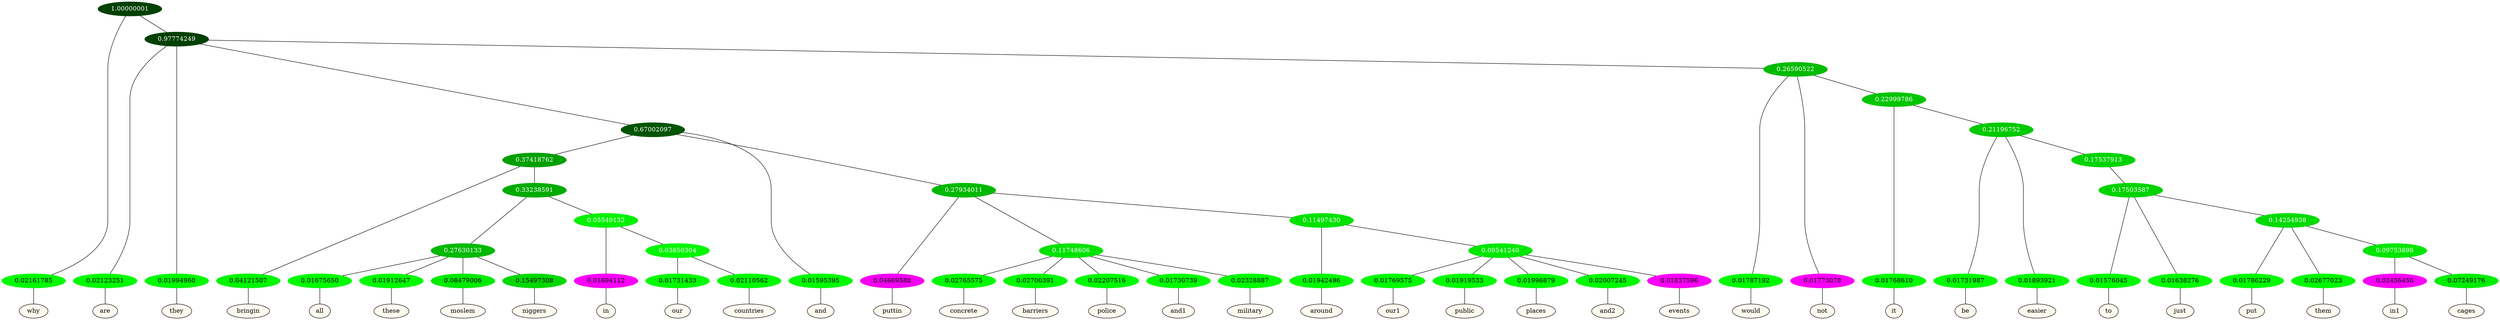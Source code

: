 graph {
	node [format=png height=0.15 nodesep=0.001 ordering=out overlap=prism overlap_scaling=0.01 ranksep=0.001 ratio=0.2 style=filled width=0.15]
	{
		rank=same
		a_w_1 [label=why color=black fillcolor=floralwhite style="filled,solid"]
		a_w_3 [label=are color=black fillcolor=floralwhite style="filled,solid"]
		a_w_4 [label=they color=black fillcolor=floralwhite style="filled,solid"]
		a_w_13 [label=bringin color=black fillcolor=floralwhite style="filled,solid"]
		a_w_32 [label=all color=black fillcolor=floralwhite style="filled,solid"]
		a_w_33 [label=these color=black fillcolor=floralwhite style="filled,solid"]
		a_w_34 [label=moslem color=black fillcolor=floralwhite style="filled,solid"]
		a_w_35 [label=niggers color=black fillcolor=floralwhite style="filled,solid"]
		a_w_36 [label=in color=black fillcolor=floralwhite style="filled,solid"]
		a_w_44 [label=our color=black fillcolor=floralwhite style="filled,solid"]
		a_w_45 [label=countries color=black fillcolor=floralwhite style="filled,solid"]
		a_w_8 [label=and color=black fillcolor=floralwhite style="filled,solid"]
		a_w_15 [label=puttin color=black fillcolor=floralwhite style="filled,solid"]
		a_w_22 [label=concrete color=black fillcolor=floralwhite style="filled,solid"]
		a_w_23 [label=barriers color=black fillcolor=floralwhite style="filled,solid"]
		a_w_24 [label=police color=black fillcolor=floralwhite style="filled,solid"]
		a_w_25 [label=and1 color=black fillcolor=floralwhite style="filled,solid"]
		a_w_26 [label=military color=black fillcolor=floralwhite style="filled,solid"]
		a_w_27 [label=around color=black fillcolor=floralwhite style="filled,solid"]
		a_w_38 [label=our1 color=black fillcolor=floralwhite style="filled,solid"]
		a_w_39 [label=public color=black fillcolor=floralwhite style="filled,solid"]
		a_w_40 [label=places color=black fillcolor=floralwhite style="filled,solid"]
		a_w_41 [label=and2 color=black fillcolor=floralwhite style="filled,solid"]
		a_w_42 [label=events color=black fillcolor=floralwhite style="filled,solid"]
		a_w_10 [label=would color=black fillcolor=floralwhite style="filled,solid"]
		a_w_11 [label=not color=black fillcolor=floralwhite style="filled,solid"]
		a_w_18 [label=it color=black fillcolor=floralwhite style="filled,solid"]
		a_w_29 [label=be color=black fillcolor=floralwhite style="filled,solid"]
		a_w_30 [label=easier color=black fillcolor=floralwhite style="filled,solid"]
		a_w_46 [label=to color=black fillcolor=floralwhite style="filled,solid"]
		a_w_47 [label=just color=black fillcolor=floralwhite style="filled,solid"]
		a_w_49 [label=put color=black fillcolor=floralwhite style="filled,solid"]
		a_w_50 [label=them color=black fillcolor=floralwhite style="filled,solid"]
		a_w_52 [label=in1 color=black fillcolor=floralwhite style="filled,solid"]
		a_w_53 [label=cages color=black fillcolor=floralwhite style="filled,solid"]
	}
	a_n_1 -- a_w_1
	a_n_3 -- a_w_3
	a_n_4 -- a_w_4
	a_n_13 -- a_w_13
	a_n_32 -- a_w_32
	a_n_33 -- a_w_33
	a_n_34 -- a_w_34
	a_n_35 -- a_w_35
	a_n_36 -- a_w_36
	a_n_44 -- a_w_44
	a_n_45 -- a_w_45
	a_n_8 -- a_w_8
	a_n_15 -- a_w_15
	a_n_22 -- a_w_22
	a_n_23 -- a_w_23
	a_n_24 -- a_w_24
	a_n_25 -- a_w_25
	a_n_26 -- a_w_26
	a_n_27 -- a_w_27
	a_n_38 -- a_w_38
	a_n_39 -- a_w_39
	a_n_40 -- a_w_40
	a_n_41 -- a_w_41
	a_n_42 -- a_w_42
	a_n_10 -- a_w_10
	a_n_11 -- a_w_11
	a_n_18 -- a_w_18
	a_n_29 -- a_w_29
	a_n_30 -- a_w_30
	a_n_46 -- a_w_46
	a_n_47 -- a_w_47
	a_n_49 -- a_w_49
	a_n_50 -- a_w_50
	a_n_52 -- a_w_52
	a_n_53 -- a_w_53
	{
		rank=same
		a_n_1 [label=0.02161785 color="0.334 1.000 0.978" fontcolor=black]
		a_n_3 [label=0.02123251 color="0.334 1.000 0.979" fontcolor=black]
		a_n_4 [label=0.01994960 color="0.334 1.000 0.980" fontcolor=black]
		a_n_13 [label=0.04121507 color="0.334 1.000 0.959" fontcolor=black]
		a_n_32 [label=0.01675650 color="0.334 1.000 0.983" fontcolor=black]
		a_n_33 [label=0.01912647 color="0.334 1.000 0.981" fontcolor=black]
		a_n_34 [label=0.08479006 color="0.334 1.000 0.915" fontcolor=black]
		a_n_35 [label=0.15497308 color="0.334 1.000 0.845" fontcolor=black]
		a_n_36 [label=0.01694112 color="0.835 1.000 0.983" fontcolor=black]
		a_n_44 [label=0.01731433 color="0.334 1.000 0.983" fontcolor=black]
		a_n_45 [label=0.02110562 color="0.334 1.000 0.979" fontcolor=black]
		a_n_8 [label=0.01595395 color="0.334 1.000 0.984" fontcolor=black]
		a_n_15 [label=0.04669588 color="0.835 1.000 0.953" fontcolor=black]
		a_n_22 [label=0.02765575 color="0.334 1.000 0.972" fontcolor=black]
		a_n_23 [label=0.02700391 color="0.334 1.000 0.973" fontcolor=black]
		a_n_24 [label=0.02207516 color="0.334 1.000 0.978" fontcolor=black]
		a_n_25 [label=0.01730739 color="0.334 1.000 0.983" fontcolor=black]
		a_n_26 [label=0.02328887 color="0.334 1.000 0.977" fontcolor=black]
		a_n_27 [label=0.01942496 color="0.334 1.000 0.981" fontcolor=black]
		a_n_38 [label=0.01769575 color="0.334 1.000 0.982" fontcolor=black]
		a_n_39 [label=0.01919533 color="0.334 1.000 0.981" fontcolor=black]
		a_n_40 [label=0.01996879 color="0.334 1.000 0.980" fontcolor=black]
		a_n_41 [label=0.02007245 color="0.334 1.000 0.980" fontcolor=black]
		a_n_42 [label=0.01837596 color="0.835 1.000 0.982" fontcolor=black]
		a_n_10 [label=0.01787192 color="0.334 1.000 0.982" fontcolor=black]
		a_n_11 [label=0.01773078 color="0.835 1.000 0.982" fontcolor=black]
		a_n_18 [label=0.01768610 color="0.334 1.000 0.982" fontcolor=black]
		a_n_29 [label=0.01731987 color="0.334 1.000 0.983" fontcolor=black]
		a_n_30 [label=0.01893921 color="0.334 1.000 0.981" fontcolor=black]
		a_n_46 [label=0.01576045 color="0.334 1.000 0.984" fontcolor=black]
		a_n_47 [label=0.01638276 color="0.334 1.000 0.984" fontcolor=black]
		a_n_49 [label=0.01786229 color="0.334 1.000 0.982" fontcolor=black]
		a_n_50 [label=0.02677023 color="0.334 1.000 0.973" fontcolor=black]
		a_n_52 [label=0.02456456 color="0.835 1.000 0.975" fontcolor=black]
		a_n_53 [label=0.07249176 color="0.334 1.000 0.928" fontcolor=black]
	}
	a_n_0 [label=1.00000001 color="0.334 1.000 0.250" fontcolor=grey99]
	a_n_0 -- a_n_1
	a_n_2 [label=0.97774249 color="0.334 1.000 0.250" fontcolor=grey99]
	a_n_0 -- a_n_2
	a_n_2 -- a_n_3
	a_n_2 -- a_n_4
	a_n_5 [label=0.67002097 color="0.334 1.000 0.330" fontcolor=grey99]
	a_n_2 -- a_n_5
	a_n_6 [label=0.26590522 color="0.334 1.000 0.734" fontcolor=grey99]
	a_n_2 -- a_n_6
	a_n_7 [label=0.37418762 color="0.334 1.000 0.626" fontcolor=grey99]
	a_n_5 -- a_n_7
	a_n_5 -- a_n_8
	a_n_9 [label=0.27934011 color="0.334 1.000 0.721" fontcolor=grey99]
	a_n_5 -- a_n_9
	a_n_6 -- a_n_10
	a_n_6 -- a_n_11
	a_n_12 [label=0.22999786 color="0.334 1.000 0.770" fontcolor=grey99]
	a_n_6 -- a_n_12
	a_n_7 -- a_n_13
	a_n_14 [label=0.33238591 color="0.334 1.000 0.668" fontcolor=grey99]
	a_n_7 -- a_n_14
	a_n_9 -- a_n_15
	a_n_16 [label=0.11748606 color="0.334 1.000 0.883" fontcolor=grey99]
	a_n_9 -- a_n_16
	a_n_17 [label=0.11497430 color="0.334 1.000 0.885" fontcolor=grey99]
	a_n_9 -- a_n_17
	a_n_12 -- a_n_18
	a_n_19 [label=0.21196752 color="0.334 1.000 0.788" fontcolor=grey99]
	a_n_12 -- a_n_19
	a_n_20 [label=0.27630133 color="0.334 1.000 0.724" fontcolor=grey99]
	a_n_14 -- a_n_20
	a_n_21 [label=0.05549132 color="0.334 1.000 0.945" fontcolor=grey99]
	a_n_14 -- a_n_21
	a_n_16 -- a_n_22
	a_n_16 -- a_n_23
	a_n_16 -- a_n_24
	a_n_16 -- a_n_25
	a_n_16 -- a_n_26
	a_n_17 -- a_n_27
	a_n_28 [label=0.09541240 color="0.334 1.000 0.905" fontcolor=grey99]
	a_n_17 -- a_n_28
	a_n_19 -- a_n_29
	a_n_19 -- a_n_30
	a_n_31 [label=0.17537913 color="0.334 1.000 0.825" fontcolor=grey99]
	a_n_19 -- a_n_31
	a_n_20 -- a_n_32
	a_n_20 -- a_n_33
	a_n_20 -- a_n_34
	a_n_20 -- a_n_35
	a_n_21 -- a_n_36
	a_n_37 [label=0.03850304 color="0.334 1.000 0.961" fontcolor=grey99]
	a_n_21 -- a_n_37
	a_n_28 -- a_n_38
	a_n_28 -- a_n_39
	a_n_28 -- a_n_40
	a_n_28 -- a_n_41
	a_n_28 -- a_n_42
	a_n_43 [label=0.17503587 color="0.334 1.000 0.825" fontcolor=grey99]
	a_n_31 -- a_n_43
	a_n_37 -- a_n_44
	a_n_37 -- a_n_45
	a_n_43 -- a_n_46
	a_n_43 -- a_n_47
	a_n_48 [label=0.14254938 color="0.334 1.000 0.857" fontcolor=grey99]
	a_n_43 -- a_n_48
	a_n_48 -- a_n_49
	a_n_48 -- a_n_50
	a_n_51 [label=0.09753898 color="0.334 1.000 0.902" fontcolor=grey99]
	a_n_48 -- a_n_51
	a_n_51 -- a_n_52
	a_n_51 -- a_n_53
}
